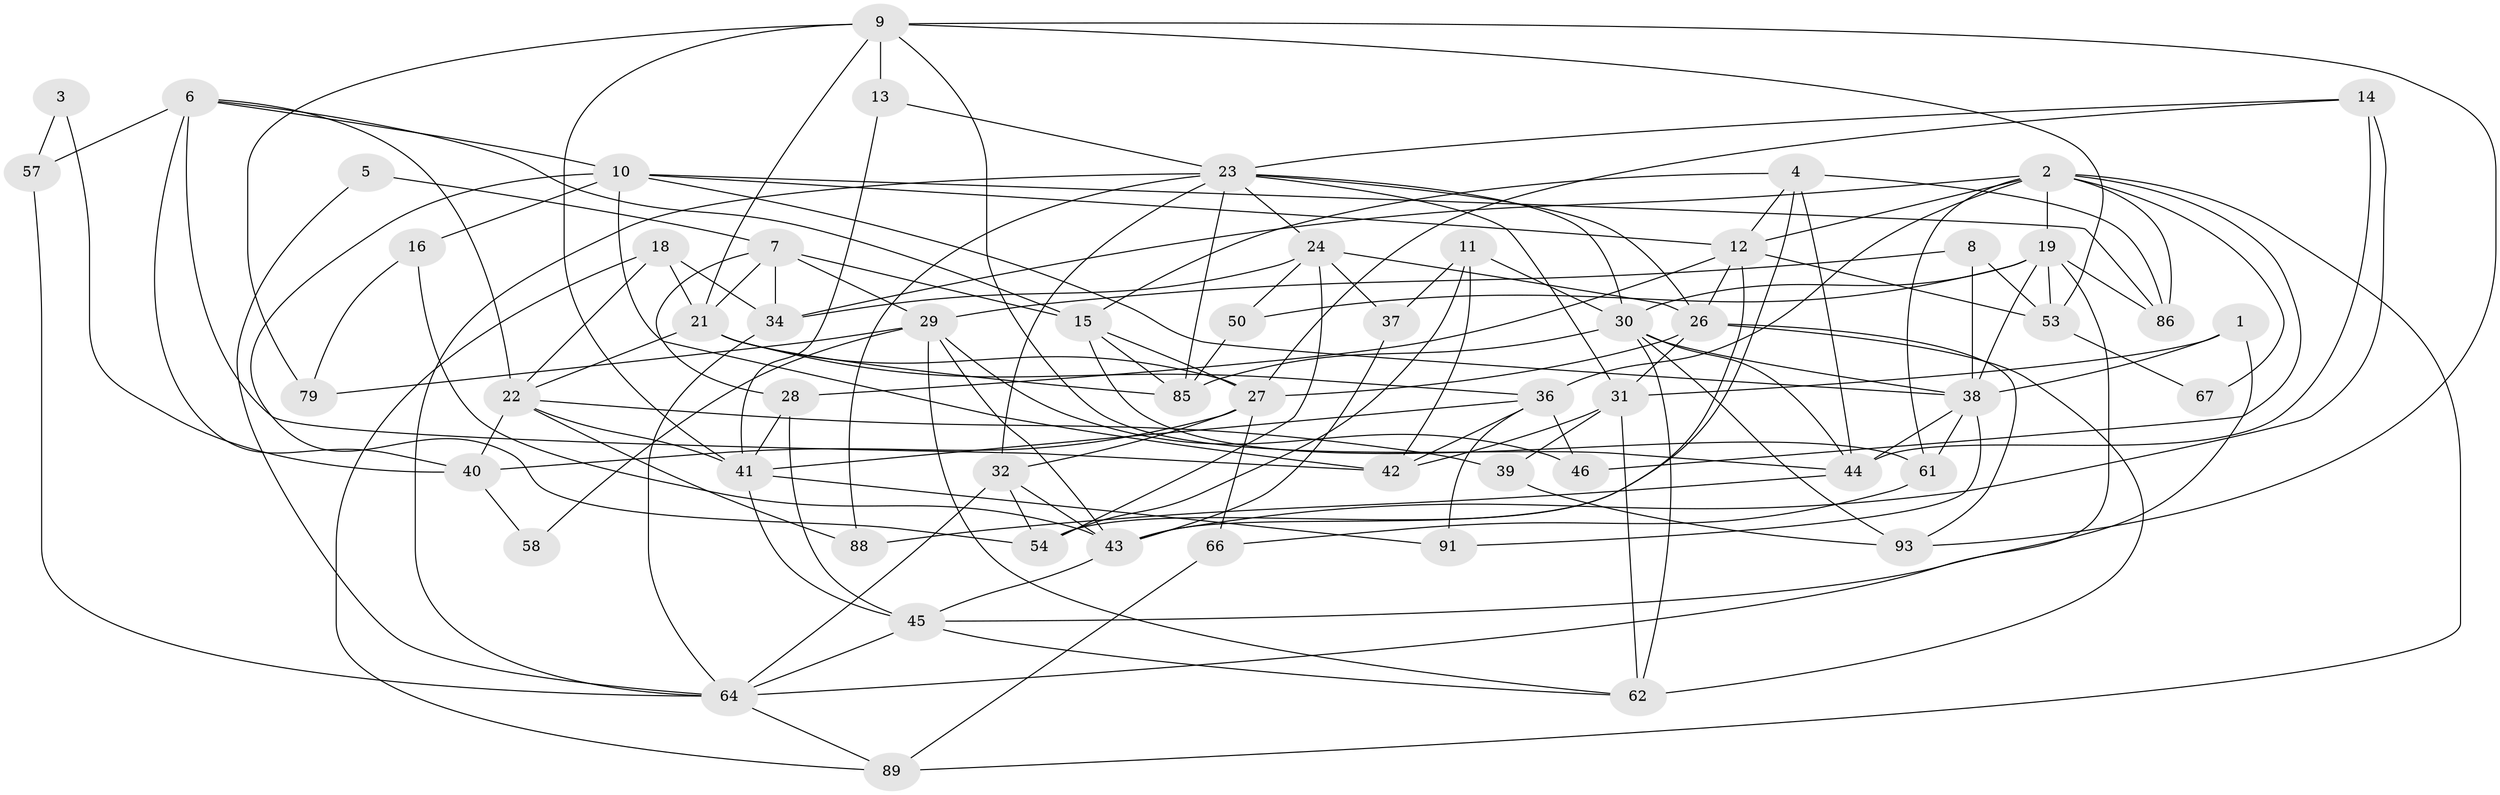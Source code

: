 // Generated by graph-tools (version 1.1) at 2025/23/03/03/25 07:23:59]
// undirected, 58 vertices, 146 edges
graph export_dot {
graph [start="1"]
  node [color=gray90,style=filled];
  1;
  2 [super="+25"];
  3;
  4 [super="+69"];
  5;
  6 [super="+35"];
  7 [super="+33"];
  8 [super="+90"];
  9 [super="+80"];
  10 [super="+68"];
  11;
  12 [super="+74"];
  13;
  14 [super="+52"];
  15 [super="+87"];
  16 [super="+17"];
  18 [super="+20"];
  19 [super="+81"];
  21 [super="+78"];
  22 [super="+82"];
  23 [super="+75"];
  24 [super="+49"];
  26 [super="+83"];
  27 [super="+92"];
  28;
  29 [super="+48"];
  30 [super="+59"];
  31 [super="+51"];
  32;
  34;
  36 [super="+60"];
  37;
  38 [super="+94"];
  39;
  40 [super="+55"];
  41 [super="+70"];
  42 [super="+77"];
  43 [super="+71"];
  44 [super="+56"];
  45 [super="+47"];
  46;
  50 [super="+63"];
  53 [super="+76"];
  54 [super="+65"];
  57 [super="+95"];
  58;
  61 [super="+84"];
  62;
  64 [super="+73"];
  66 [super="+72"];
  67;
  79;
  85;
  86;
  88;
  89;
  91;
  93;
  1 -- 31;
  1 -- 45;
  1 -- 38;
  2 -- 34;
  2 -- 19;
  2 -- 36;
  2 -- 46;
  2 -- 67;
  2 -- 86;
  2 -- 89;
  2 -- 61;
  2 -- 12;
  3 -- 40;
  3 -- 57;
  4 -- 86;
  4 -- 12;
  4 -- 44;
  4 -- 15;
  4 -- 54;
  5 -- 64;
  5 -- 7;
  6 -- 57 [weight=2];
  6 -- 22 [weight=2];
  6 -- 42;
  6 -- 15;
  6 -- 40;
  6 -- 10;
  7 -- 28;
  7 -- 15;
  7 -- 34;
  7 -- 21;
  7 -- 29;
  8 -- 53;
  8 -- 29;
  8 -- 38;
  9 -- 13;
  9 -- 79;
  9 -- 41;
  9 -- 44;
  9 -- 93;
  9 -- 21;
  9 -- 53;
  10 -- 12;
  10 -- 16 [weight=2];
  10 -- 54;
  10 -- 42;
  10 -- 38;
  10 -- 86;
  11 -- 30;
  11 -- 37;
  11 -- 54;
  11 -- 42;
  12 -- 28;
  12 -- 53;
  12 -- 26;
  12 -- 43;
  13 -- 41;
  13 -- 23;
  14 -- 43;
  14 -- 44;
  14 -- 23;
  14 -- 27;
  15 -- 27;
  15 -- 61 [weight=2];
  15 -- 85;
  16 -- 43;
  16 -- 79;
  18 -- 89;
  18 -- 34;
  18 -- 22;
  18 -- 21;
  19 -- 86;
  19 -- 64;
  19 -- 50;
  19 -- 38;
  19 -- 30;
  19 -- 53;
  21 -- 22;
  21 -- 36;
  21 -- 27;
  21 -- 85;
  22 -- 40;
  22 -- 41;
  22 -- 88;
  22 -- 39;
  23 -- 32;
  23 -- 26;
  23 -- 88;
  23 -- 24;
  23 -- 64;
  23 -- 30;
  23 -- 85;
  23 -- 31;
  24 -- 37;
  24 -- 26;
  24 -- 34;
  24 -- 50;
  24 -- 54;
  26 -- 62;
  26 -- 93;
  26 -- 31;
  26 -- 27;
  27 -- 32;
  27 -- 66;
  27 -- 40;
  28 -- 45;
  28 -- 41;
  29 -- 46;
  29 -- 62;
  29 -- 58;
  29 -- 43;
  29 -- 79;
  30 -- 85;
  30 -- 38;
  30 -- 62;
  30 -- 44;
  30 -- 93;
  31 -- 39;
  31 -- 62;
  31 -- 42;
  32 -- 64;
  32 -- 43;
  32 -- 54;
  34 -- 64;
  36 -- 42;
  36 -- 91;
  36 -- 46;
  36 -- 41;
  37 -- 43;
  38 -- 91;
  38 -- 44;
  38 -- 61;
  39 -- 93;
  40 -- 58;
  41 -- 91;
  41 -- 45;
  43 -- 45;
  44 -- 88;
  45 -- 64;
  45 -- 62;
  50 -- 85;
  53 -- 67;
  57 -- 64;
  61 -- 66;
  64 -- 89;
  66 -- 89;
}
